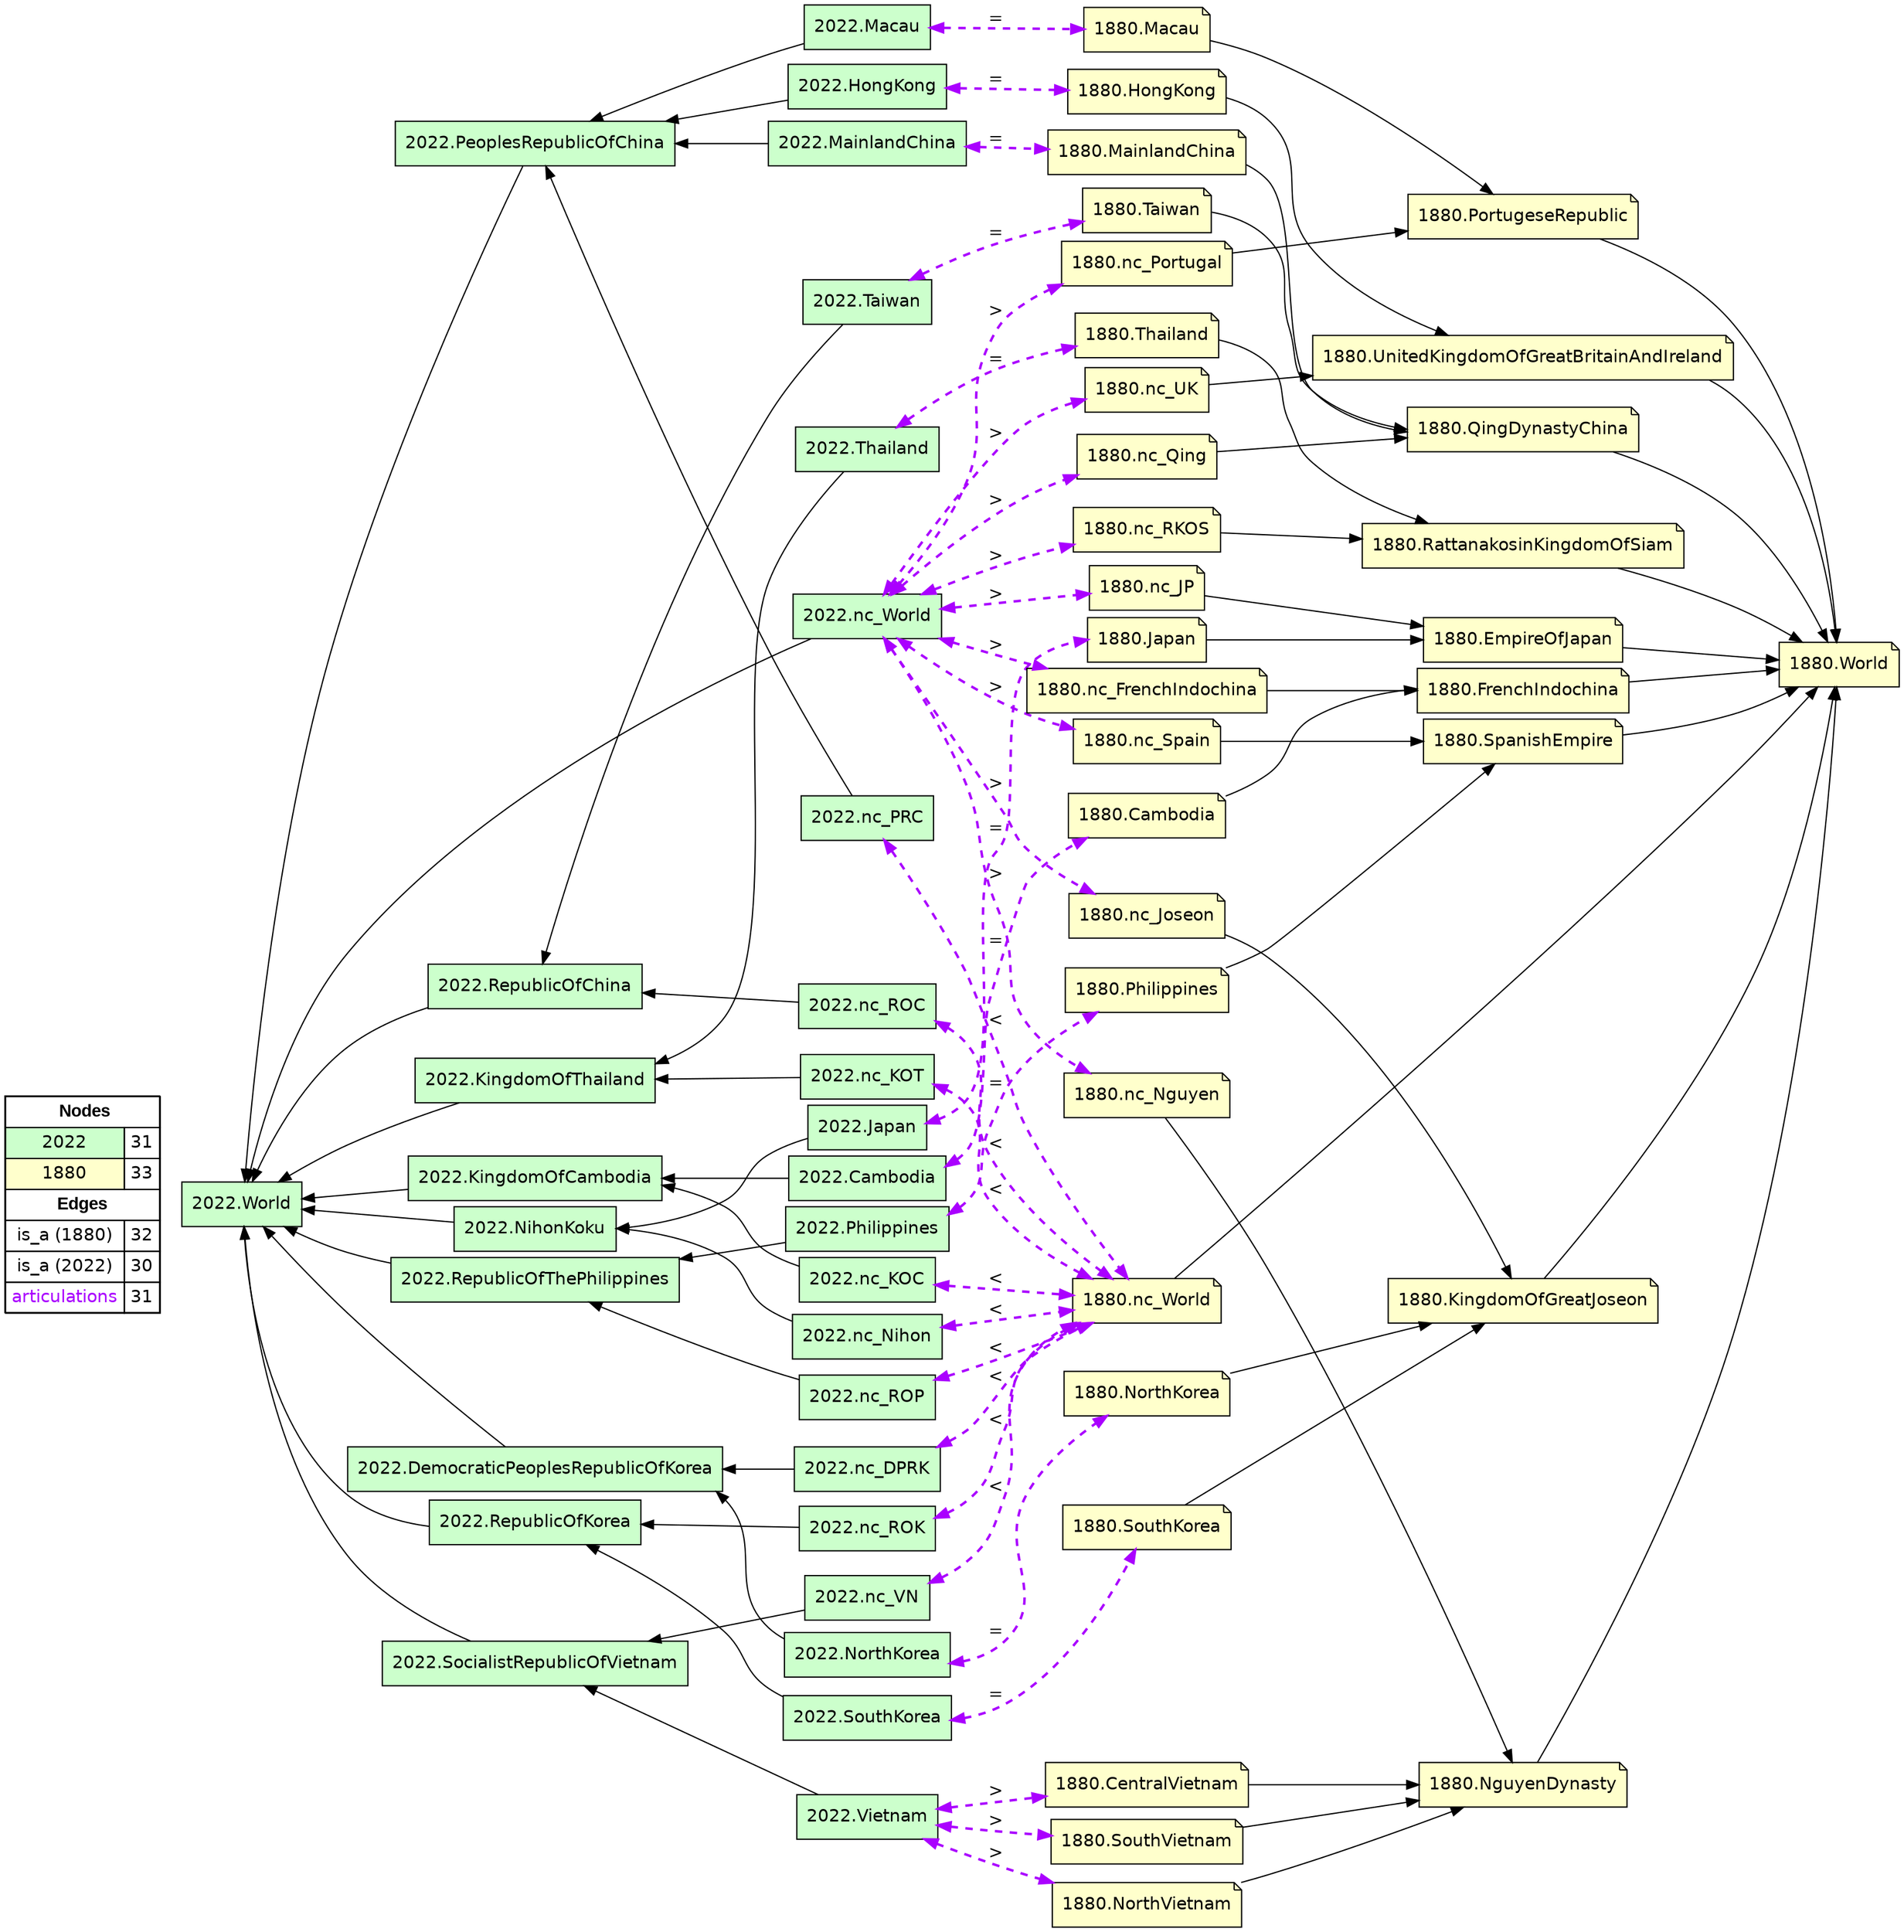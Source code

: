 digraph{
rankdir=LR
node[shape=circle style=filled fillcolor="#FFFFFF"] 
node[shape=box style=filled fillcolor="#CCFFCC" fontname="helvetica"] 
"2022.Japan"
"2022.HongKong"
"2022.Macau"
"2022.nc_VN"
"2022.SocialistRepublicOfVietnam"
"2022.PeoplesRepublicOfChina"
"2022.RepublicOfKorea"
"2022.DemocraticPeoplesRepublicOfKorea"
"2022.Philippines"
"2022.nc_World"
"2022.nc_ROC"
"2022.MainlandChina"
"2022.RepublicOfChina"
"2022.RepublicOfThePhilippines"
"2022.World"
"2022.nc_Nihon"
"2022.Vietnam"
"2022.nc_DPRK"
"2022.NihonKoku"
"2022.Cambodia"
"2022.KingdomOfThailand"
"2022.Taiwan"
"2022.Thailand"
"2022.NorthKorea"
"2022.nc_ROK"
"2022.nc_PRC"
"2022.nc_KOC"
"2022.SouthKorea"
"2022.nc_KOT"
"2022.nc_ROP"
"2022.KingdomOfCambodia"
node[shape=circle style=filled fillcolor="#FFFFFF"] 
node[shape=note style=filled fillcolor="#FFFFCC" fontname="helvetica"] 
"1880.SouthKorea"
"1880.Cambodia"
"1880.nc_Spain"
"1880.FrenchIndochina"
"1880.nc_Portugal"
"1880.SouthVietnam"
"1880.nc_Joseon"
"1880.Japan"
"1880.SpanishEmpire"
"1880.CentralVietnam"
"1880.NguyenDynasty"
"1880.Taiwan"
"1880.nc_FrenchIndochina"
"1880.nc_Qing"
"1880.World"
"1880.Philippines"
"1880.EmpireOfJapan"
"1880.nc_UK"
"1880.nc_RKOS"
"1880.Macau"
"1880.QingDynastyChina"
"1880.MainlandChina"
"1880.NorthVietnam"
"1880.NorthKorea"
"1880.UnitedKingdomOfGreatBritainAndIreland"
"1880.nc_World"
"1880.KingdomOfGreatJoseon"
"1880.HongKong"
"1880.PortugeseRepublic"
"1880.Thailand"
"1880.nc_JP"
"1880.RattanakosinKingdomOfSiam"
"1880.nc_Nguyen"
edge[style=solid color="#000000" constraint=true penwidth=1 dir=forward]
edge[style=solid color="#000000" constraint=true penwidth=1 dir=forward]
"1880.HongKong" -> "1880.UnitedKingdomOfGreatBritainAndIreland"
"1880.PortugeseRepublic" -> "1880.World"
"1880.nc_UK" -> "1880.UnitedKingdomOfGreatBritainAndIreland"
"1880.Taiwan" -> "1880.QingDynastyChina"
"1880.nc_Nguyen" -> "1880.NguyenDynasty"
"1880.SouthVietnam" -> "1880.NguyenDynasty"
"1880.UnitedKingdomOfGreatBritainAndIreland" -> "1880.World"
"1880.Macau" -> "1880.PortugeseRepublic"
"1880.nc_Joseon" -> "1880.KingdomOfGreatJoseon"
"1880.nc_JP" -> "1880.EmpireOfJapan"
"1880.NorthKorea" -> "1880.KingdomOfGreatJoseon"
"1880.Philippines" -> "1880.SpanishEmpire"
"1880.Cambodia" -> "1880.FrenchIndochina"
"1880.Thailand" -> "1880.RattanakosinKingdomOfSiam"
"1880.NorthVietnam" -> "1880.NguyenDynasty"
"1880.SpanishEmpire" -> "1880.World"
"1880.FrenchIndochina" -> "1880.World"
"1880.CentralVietnam" -> "1880.NguyenDynasty"
"1880.KingdomOfGreatJoseon" -> "1880.World"
"1880.Japan" -> "1880.EmpireOfJapan"
"1880.EmpireOfJapan" -> "1880.World"
"1880.nc_FrenchIndochina" -> "1880.FrenchIndochina"
"1880.SouthKorea" -> "1880.KingdomOfGreatJoseon"
"1880.QingDynastyChina" -> "1880.World"
"1880.nc_Portugal" -> "1880.PortugeseRepublic"
"1880.RattanakosinKingdomOfSiam" -> "1880.World"
"1880.NguyenDynasty" -> "1880.World"
"1880.nc_Spain" -> "1880.SpanishEmpire"
"1880.nc_Qing" -> "1880.QingDynastyChina"
"1880.nc_World" -> "1880.World"
"1880.nc_RKOS" -> "1880.RattanakosinKingdomOfSiam"
"1880.MainlandChina" -> "1880.QingDynastyChina"
edge[style=solid color="#000000" constraint=true penwidth=1 dir=forward]
edge[style=solid color="#000000" constraint=true penwidth=1 dir=forward]
"2022.RepublicOfChina" -> "2022.nc_ROC" [dir=back]
"2022.DemocraticPeoplesRepublicOfKorea" -> "2022.nc_DPRK" [dir=back]
"2022.PeoplesRepublicOfChina" -> "2022.Macau" [dir=back]
"2022.World" -> "2022.RepublicOfKorea" [dir=back]
"2022.RepublicOfKorea" -> "2022.nc_ROK" [dir=back]
"2022.NihonKoku" -> "2022.nc_Nihon" [dir=back]
"2022.World" -> "2022.RepublicOfChina" [dir=back]
"2022.World" -> "2022.SocialistRepublicOfVietnam" [dir=back]
"2022.KingdomOfThailand" -> "2022.nc_KOT" [dir=back]
"2022.World" -> "2022.KingdomOfCambodia" [dir=back]
"2022.NihonKoku" -> "2022.Japan" [dir=back]
"2022.RepublicOfChina" -> "2022.Taiwan" [dir=back]
"2022.World" -> "2022.DemocraticPeoplesRepublicOfKorea" [dir=back]
"2022.World" -> "2022.NihonKoku" [dir=back]
"2022.KingdomOfCambodia" -> "2022.Cambodia" [dir=back]
"2022.RepublicOfThePhilippines" -> "2022.nc_ROP" [dir=back]
"2022.RepublicOfKorea" -> "2022.SouthKorea" [dir=back]
"2022.World" -> "2022.nc_World" [dir=back]
"2022.SocialistRepublicOfVietnam" -> "2022.Vietnam" [dir=back]
"2022.World" -> "2022.RepublicOfThePhilippines" [dir=back]
"2022.PeoplesRepublicOfChina" -> "2022.HongKong" [dir=back]
"2022.World" -> "2022.PeoplesRepublicOfChina" [dir=back]
"2022.PeoplesRepublicOfChina" -> "2022.MainlandChina" [dir=back]
"2022.DemocraticPeoplesRepublicOfKorea" -> "2022.NorthKorea" [dir=back]
"2022.RepublicOfThePhilippines" -> "2022.Philippines" [dir=back]
"2022.KingdomOfThailand" -> "2022.Thailand" [dir=back]
"2022.KingdomOfCambodia" -> "2022.nc_KOC" [dir=back]
"2022.SocialistRepublicOfVietnam" -> "2022.nc_VN" [dir=back]
"2022.World" -> "2022.KingdomOfThailand" [dir=back]
"2022.PeoplesRepublicOfChina" -> "2022.nc_PRC" [dir=back]
edge[style=solid color="#000000" constraint=true penwidth=1 dir=forward]
edge[style=dashed color="#AA00FF" constraint=true penwidth=2 dir=both]
"2022.Philippines" -> "1880.Philippines" [label="="]
"2022.MainlandChina" -> "1880.MainlandChina" [label="="]
"2022.nc_World" -> "1880.nc_Spain" [label=">"]
"2022.nc_World" -> "1880.nc_Joseon" [label=">"]
"2022.HongKong" -> "1880.HongKong" [label="="]
"2022.nc_World" -> "1880.nc_Portugal" [label=">"]
"2022.nc_ROP" -> "1880.nc_World" [label="<"]
"2022.Vietnam" -> "1880.CentralVietnam" [label=">"]
"2022.nc_ROK" -> "1880.nc_World" [label="<"]
"2022.nc_KOC" -> "1880.nc_World" [label="<"]
"2022.NorthKorea" -> "1880.NorthKorea" [label="="]
"2022.Cambodia" -> "1880.Cambodia" [label="="]
"2022.nc_DPRK" -> "1880.nc_World" [label="<"]
"2022.Thailand" -> "1880.Thailand" [label="="]
"2022.Vietnam" -> "1880.NorthVietnam" [label=">"]
"2022.nc_World" -> "1880.nc_FrenchIndochina" [label=">"]
"2022.nc_Nihon" -> "1880.nc_World" [label="<"]
"2022.nc_World" -> "1880.nc_Qing" [label=">"]
"2022.Vietnam" -> "1880.SouthVietnam" [label=">"]
"2022.nc_PRC" -> "1880.nc_World" [label="<"]
"2022.nc_VN" -> "1880.nc_World" [label="<"]
"2022.SouthKorea" -> "1880.SouthKorea" [label="="]
"2022.Japan" -> "1880.Japan" [label="="]
"2022.nc_KOT" -> "1880.nc_World" [label="<"]
"2022.nc_World" -> "1880.nc_JP" [label=">"]
"2022.nc_World" -> "1880.nc_UK" [label=">"]
"2022.nc_World" -> "1880.nc_RKOS" [label=">"]
"2022.Macau" -> "1880.Macau" [label="="]
"2022.nc_ROC" -> "1880.nc_World" [label="<"]
"2022.Taiwan" -> "1880.Taiwan" [label="="]
"2022.nc_World" -> "1880.nc_Nguyen" [label=">"]
node[shape=box] 
{rank=source Legend [fillcolor= white margin=0 label=< 
 <TABLE BORDER="0" CELLBORDER="1" CELLSPACING="0" CELLPADDING="4"> 
<TR> <TD COLSPAN="2"><font face="Arial Black"> Nodes</font></TD> </TR> 
<TR> 
 <TD bgcolor="#CCFFCC" fontname="helvetica">2022</TD> 
 <TD>31</TD> 
 </TR> 
<TR> 
 <TD bgcolor="#FFFFCC" fontname="helvetica">1880</TD> 
 <TD>33</TD> 
 </TR> 
<TR> <TD COLSPAN="2"><font face = "Arial Black"> Edges </font></TD> </TR> 
<TR> 
 <TD><font color ="#000000">is_a (1880)</font></TD><TD>32</TD>
</TR>
<TR> 
 <TD><font color ="#000000">is_a (2022)</font></TD><TD>30</TD>
</TR>
<TR> 
 <TD><font color ="#AA00FF">articulations</font></TD><TD>31</TD>
</TR>
</TABLE> 
 >] } 
}